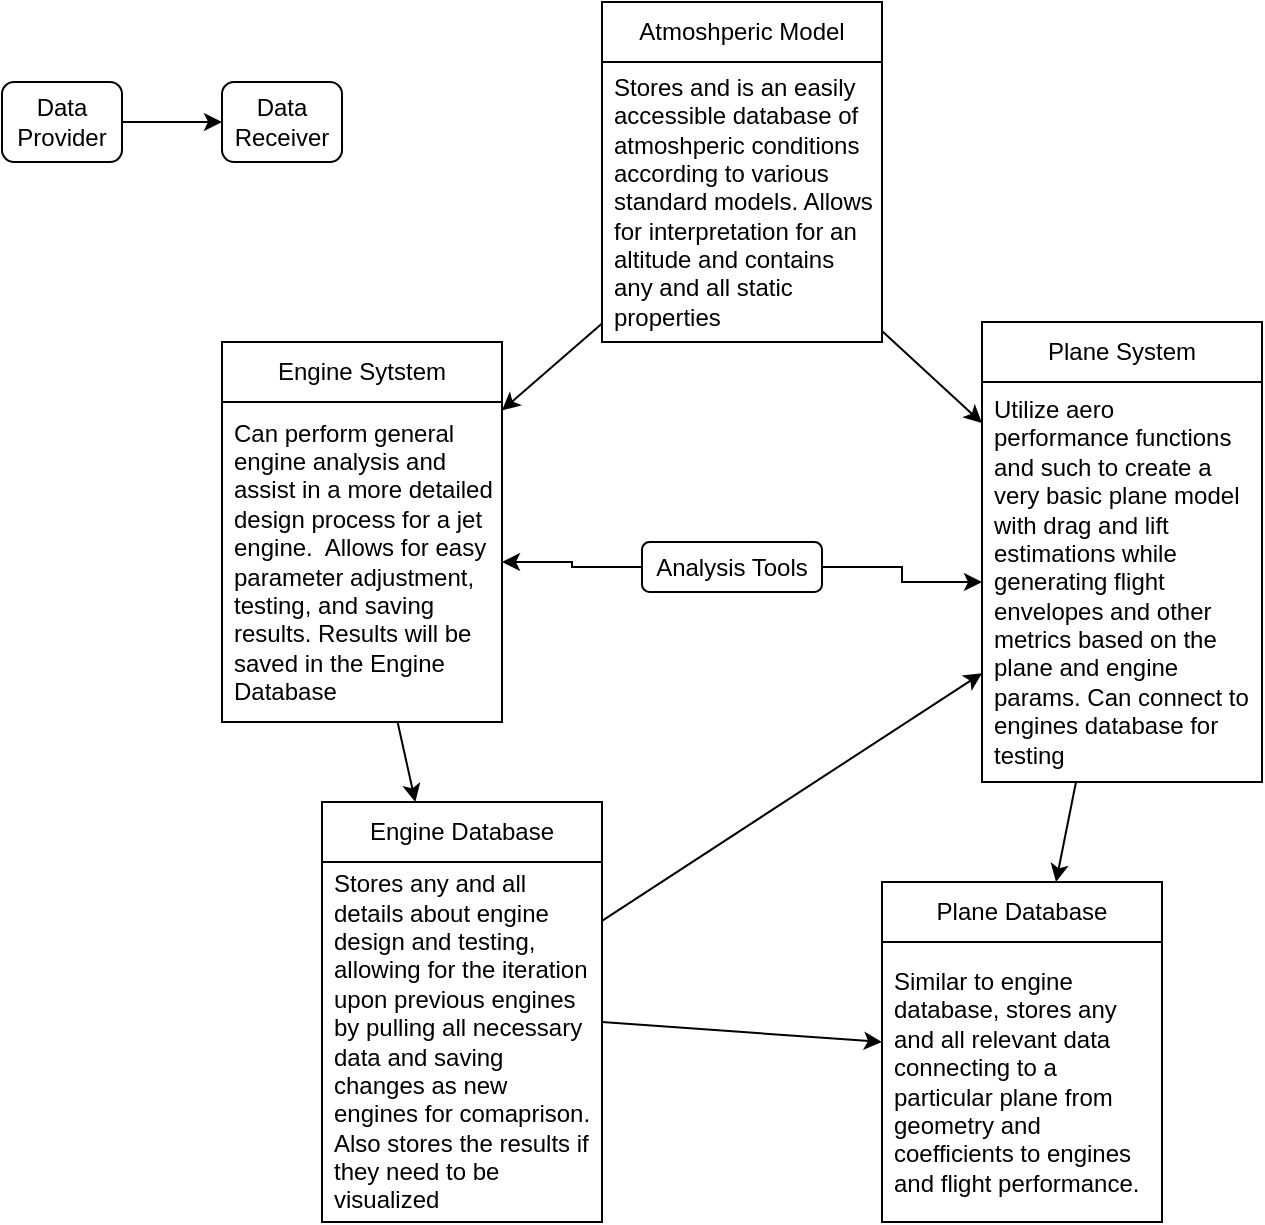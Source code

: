 <mxfile version="21.6.8" type="device">
  <diagram id="C5RBs43oDa-KdzZeNtuy" name="Page-1">
    <mxGraphModel dx="1206" dy="702" grid="1" gridSize="10" guides="1" tooltips="1" connect="1" arrows="1" fold="1" page="1" pageScale="1" pageWidth="827" pageHeight="1169" math="0" shadow="0">
      <root>
        <mxCell id="WIyWlLk6GJQsqaUBKTNV-0" />
        <mxCell id="WIyWlLk6GJQsqaUBKTNV-1" parent="WIyWlLk6GJQsqaUBKTNV-0" />
        <mxCell id="V-iIh88g7Wus99Q0zdmn-0" value="Atmoshperic Model" style="swimlane;fontStyle=0;childLayout=stackLayout;horizontal=1;startSize=30;horizontalStack=0;resizeParent=1;resizeParentMax=0;resizeLast=0;collapsible=1;marginBottom=0;whiteSpace=wrap;html=1;" vertex="1" parent="WIyWlLk6GJQsqaUBKTNV-1">
          <mxGeometry x="380" y="270" width="140" height="170" as="geometry" />
        </mxCell>
        <mxCell id="V-iIh88g7Wus99Q0zdmn-1" value="Stores and is an easily accessible database of atmoshperic conditions according to various standard models. Allows for interpretation for an altitude and contains any and all static properties" style="text;strokeColor=none;fillColor=none;align=left;verticalAlign=middle;spacingLeft=4;spacingRight=4;overflow=hidden;points=[[0,0.5],[1,0.5]];portConstraint=eastwest;rotatable=0;whiteSpace=wrap;html=1;" vertex="1" parent="V-iIh88g7Wus99Q0zdmn-0">
          <mxGeometry y="30" width="140" height="140" as="geometry" />
        </mxCell>
        <mxCell id="V-iIh88g7Wus99Q0zdmn-4" value="Engine Sytstem" style="swimlane;fontStyle=0;childLayout=stackLayout;horizontal=1;startSize=30;horizontalStack=0;resizeParent=1;resizeParentMax=0;resizeLast=0;collapsible=1;marginBottom=0;whiteSpace=wrap;html=1;" vertex="1" parent="WIyWlLk6GJQsqaUBKTNV-1">
          <mxGeometry x="190" y="440" width="140" height="190" as="geometry" />
        </mxCell>
        <mxCell id="V-iIh88g7Wus99Q0zdmn-5" value="Can perform general engine analysis and assist in a more detailed design process for a jet engine.&amp;nbsp; Allows for easy parameter adjustment, testing, and saving results. Results will be saved in the Engine Database&amp;nbsp;" style="text;strokeColor=none;fillColor=none;align=left;verticalAlign=middle;spacingLeft=4;spacingRight=4;overflow=hidden;points=[[0,0.5],[1,0.5]];portConstraint=eastwest;rotatable=0;whiteSpace=wrap;html=1;" vertex="1" parent="V-iIh88g7Wus99Q0zdmn-4">
          <mxGeometry y="30" width="140" height="160" as="geometry" />
        </mxCell>
        <mxCell id="V-iIh88g7Wus99Q0zdmn-6" value="Plane System" style="swimlane;fontStyle=0;childLayout=stackLayout;horizontal=1;startSize=30;horizontalStack=0;resizeParent=1;resizeParentMax=0;resizeLast=0;collapsible=1;marginBottom=0;whiteSpace=wrap;html=1;" vertex="1" parent="WIyWlLk6GJQsqaUBKTNV-1">
          <mxGeometry x="570" y="430" width="140" height="230" as="geometry" />
        </mxCell>
        <mxCell id="V-iIh88g7Wus99Q0zdmn-7" value="Utilize aero performance functions and such to create a very basic plane model with drag and lift estimations while generating flight envelopes and other metrics based on the plane and engine params. Can connect to engines database for testing" style="text;strokeColor=none;fillColor=none;align=left;verticalAlign=middle;spacingLeft=4;spacingRight=4;overflow=hidden;points=[[0,0.5],[1,0.5]];portConstraint=eastwest;rotatable=0;whiteSpace=wrap;html=1;" vertex="1" parent="V-iIh88g7Wus99Q0zdmn-6">
          <mxGeometry y="30" width="140" height="200" as="geometry" />
        </mxCell>
        <mxCell id="V-iIh88g7Wus99Q0zdmn-8" value="Engine Database" style="swimlane;fontStyle=0;childLayout=stackLayout;horizontal=1;startSize=30;horizontalStack=0;resizeParent=1;resizeParentMax=0;resizeLast=0;collapsible=1;marginBottom=0;whiteSpace=wrap;html=1;" vertex="1" parent="WIyWlLk6GJQsqaUBKTNV-1">
          <mxGeometry x="240" y="670" width="140" height="210" as="geometry" />
        </mxCell>
        <mxCell id="V-iIh88g7Wus99Q0zdmn-9" value="Stores any and all details about engine design and testing, allowing for the iteration upon previous engines by pulling all necessary data and saving changes as new engines for comaprison. Also stores the results if they need to be visualized" style="text;strokeColor=none;fillColor=none;align=left;verticalAlign=middle;spacingLeft=4;spacingRight=4;overflow=hidden;points=[[0,0.5],[1,0.5]];portConstraint=eastwest;rotatable=0;whiteSpace=wrap;html=1;" vertex="1" parent="V-iIh88g7Wus99Q0zdmn-8">
          <mxGeometry y="30" width="140" height="180" as="geometry" />
        </mxCell>
        <mxCell id="V-iIh88g7Wus99Q0zdmn-10" value="Plane Database" style="swimlane;fontStyle=0;childLayout=stackLayout;horizontal=1;startSize=30;horizontalStack=0;resizeParent=1;resizeParentMax=0;resizeLast=0;collapsible=1;marginBottom=0;whiteSpace=wrap;html=1;" vertex="1" parent="WIyWlLk6GJQsqaUBKTNV-1">
          <mxGeometry x="520" y="710" width="140" height="170" as="geometry" />
        </mxCell>
        <mxCell id="V-iIh88g7Wus99Q0zdmn-11" value="Similar to engine database, stores any and all relevant data connecting to a particular plane from geometry and coefficients to engines and flight performance." style="text;strokeColor=none;fillColor=none;align=left;verticalAlign=middle;spacingLeft=4;spacingRight=4;overflow=hidden;points=[[0,0.5],[1,0.5]];portConstraint=eastwest;rotatable=0;whiteSpace=wrap;html=1;" vertex="1" parent="V-iIh88g7Wus99Q0zdmn-10">
          <mxGeometry y="30" width="140" height="140" as="geometry" />
        </mxCell>
        <mxCell id="V-iIh88g7Wus99Q0zdmn-14" value="" style="endArrow=classic;html=1;rounded=0;" edge="1" parent="WIyWlLk6GJQsqaUBKTNV-1" source="V-iIh88g7Wus99Q0zdmn-1" target="V-iIh88g7Wus99Q0zdmn-4">
          <mxGeometry width="50" height="50" relative="1" as="geometry">
            <mxPoint x="340" y="562" as="sourcePoint" />
            <mxPoint x="580" y="568" as="targetPoint" />
          </mxGeometry>
        </mxCell>
        <mxCell id="V-iIh88g7Wus99Q0zdmn-15" value="" style="endArrow=classic;html=1;rounded=0;" edge="1" parent="WIyWlLk6GJQsqaUBKTNV-1" source="V-iIh88g7Wus99Q0zdmn-1" target="V-iIh88g7Wus99Q0zdmn-6">
          <mxGeometry width="50" height="50" relative="1" as="geometry">
            <mxPoint x="385" y="400" as="sourcePoint" />
            <mxPoint x="340" y="456" as="targetPoint" />
          </mxGeometry>
        </mxCell>
        <mxCell id="V-iIh88g7Wus99Q0zdmn-16" value="" style="endArrow=classic;html=1;rounded=0;" edge="1" parent="WIyWlLk6GJQsqaUBKTNV-1" source="V-iIh88g7Wus99Q0zdmn-5" target="V-iIh88g7Wus99Q0zdmn-8">
          <mxGeometry width="50" height="50" relative="1" as="geometry">
            <mxPoint x="340" y="562" as="sourcePoint" />
            <mxPoint x="580" y="568" as="targetPoint" />
          </mxGeometry>
        </mxCell>
        <mxCell id="V-iIh88g7Wus99Q0zdmn-17" value="" style="endArrow=classic;html=1;rounded=0;" edge="1" parent="WIyWlLk6GJQsqaUBKTNV-1" source="V-iIh88g7Wus99Q0zdmn-6" target="V-iIh88g7Wus99Q0zdmn-10">
          <mxGeometry width="50" height="50" relative="1" as="geometry">
            <mxPoint x="340" y="547" as="sourcePoint" />
            <mxPoint x="580" y="553" as="targetPoint" />
          </mxGeometry>
        </mxCell>
        <mxCell id="V-iIh88g7Wus99Q0zdmn-18" value="" style="endArrow=classic;html=1;rounded=0;" edge="1" parent="WIyWlLk6GJQsqaUBKTNV-1" source="V-iIh88g7Wus99Q0zdmn-8" target="V-iIh88g7Wus99Q0zdmn-7">
          <mxGeometry width="50" height="50" relative="1" as="geometry">
            <mxPoint x="340" y="547" as="sourcePoint" />
            <mxPoint x="580" y="553" as="targetPoint" />
          </mxGeometry>
        </mxCell>
        <mxCell id="V-iIh88g7Wus99Q0zdmn-19" value="" style="endArrow=classic;html=1;rounded=0;" edge="1" parent="WIyWlLk6GJQsqaUBKTNV-1" source="V-iIh88g7Wus99Q0zdmn-8" target="V-iIh88g7Wus99Q0zdmn-10">
          <mxGeometry width="50" height="50" relative="1" as="geometry">
            <mxPoint x="340" y="621" as="sourcePoint" />
            <mxPoint x="480" y="744" as="targetPoint" />
          </mxGeometry>
        </mxCell>
        <mxCell id="V-iIh88g7Wus99Q0zdmn-20" value="" style="endArrow=classic;html=1;rounded=0;" edge="1" parent="WIyWlLk6GJQsqaUBKTNV-1" source="V-iIh88g7Wus99Q0zdmn-21" target="V-iIh88g7Wus99Q0zdmn-22">
          <mxGeometry width="50" height="50" relative="1" as="geometry">
            <mxPoint x="180" y="370" as="sourcePoint" />
            <mxPoint x="180" y="320" as="targetPoint" />
          </mxGeometry>
        </mxCell>
        <mxCell id="V-iIh88g7Wus99Q0zdmn-21" value="Data Provider" style="rounded=1;whiteSpace=wrap;html=1;" vertex="1" parent="WIyWlLk6GJQsqaUBKTNV-1">
          <mxGeometry x="80" y="310" width="60" height="40" as="geometry" />
        </mxCell>
        <mxCell id="V-iIh88g7Wus99Q0zdmn-22" value="Data Receiver" style="rounded=1;whiteSpace=wrap;html=1;" vertex="1" parent="WIyWlLk6GJQsqaUBKTNV-1">
          <mxGeometry x="190" y="310" width="60" height="40" as="geometry" />
        </mxCell>
        <mxCell id="V-iIh88g7Wus99Q0zdmn-26" style="edgeStyle=orthogonalEdgeStyle;rounded=0;orthogonalLoop=1;jettySize=auto;html=1;" edge="1" parent="WIyWlLk6GJQsqaUBKTNV-1" source="V-iIh88g7Wus99Q0zdmn-25" target="V-iIh88g7Wus99Q0zdmn-7">
          <mxGeometry relative="1" as="geometry" />
        </mxCell>
        <mxCell id="V-iIh88g7Wus99Q0zdmn-27" style="edgeStyle=orthogonalEdgeStyle;rounded=0;orthogonalLoop=1;jettySize=auto;html=1;" edge="1" parent="WIyWlLk6GJQsqaUBKTNV-1" source="V-iIh88g7Wus99Q0zdmn-25" target="V-iIh88g7Wus99Q0zdmn-5">
          <mxGeometry relative="1" as="geometry" />
        </mxCell>
        <mxCell id="V-iIh88g7Wus99Q0zdmn-25" value="Analysis Tools" style="rounded=1;whiteSpace=wrap;html=1;" vertex="1" parent="WIyWlLk6GJQsqaUBKTNV-1">
          <mxGeometry x="400" y="540" width="90" height="25" as="geometry" />
        </mxCell>
      </root>
    </mxGraphModel>
  </diagram>
</mxfile>
